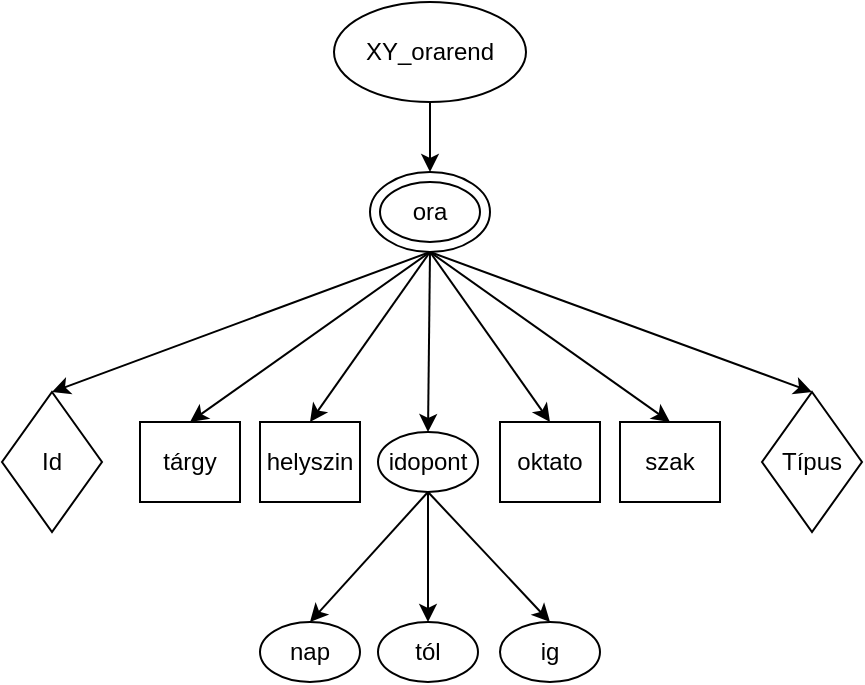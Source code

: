 <mxfile version="28.2.3">
  <diagram name="1 oldal" id="WHaW6EbZxiReuUSH6q5l">
    <mxGraphModel dx="868" dy="448" grid="1" gridSize="10" guides="1" tooltips="1" connect="1" arrows="1" fold="1" page="1" pageScale="1" pageWidth="827" pageHeight="1169" math="0" shadow="0">
      <root>
        <mxCell id="0" />
        <mxCell id="1" parent="0" />
        <mxCell id="aQVWFm8Lheq-TPfID-P6-27" style="edgeStyle=orthogonalEdgeStyle;rounded=0;orthogonalLoop=1;jettySize=auto;html=1;exitX=0.5;exitY=1;exitDx=0;exitDy=0;entryX=0.5;entryY=1;entryDx=0;entryDy=0;" parent="1" source="aQVWFm8Lheq-TPfID-P6-3" target="aQVWFm8Lheq-TPfID-P6-26" edge="1">
          <mxGeometry relative="1" as="geometry" />
        </mxCell>
        <mxCell id="aQVWFm8Lheq-TPfID-P6-3" value="XY_orarend" style="ellipse;whiteSpace=wrap;html=1;" parent="1" vertex="1">
          <mxGeometry x="366" y="10" width="96" height="50" as="geometry" />
        </mxCell>
        <mxCell id="aQVWFm8Lheq-TPfID-P6-4" value="ora" style="ellipse;whiteSpace=wrap;html=1;" parent="1" vertex="1">
          <mxGeometry x="389" y="100" width="50" height="30" as="geometry" />
        </mxCell>
        <mxCell id="aQVWFm8Lheq-TPfID-P6-6" value="tárgy" style="rounded=0;whiteSpace=wrap;html=1;" parent="1" vertex="1">
          <mxGeometry x="269" y="220" width="50" height="40" as="geometry" />
        </mxCell>
        <mxCell id="aQVWFm8Lheq-TPfID-P6-16" style="edgeStyle=orthogonalEdgeStyle;rounded=0;orthogonalLoop=1;jettySize=auto;html=1;exitX=0.5;exitY=1;exitDx=0;exitDy=0;entryX=0.5;entryY=0;entryDx=0;entryDy=0;" parent="1" source="aQVWFm8Lheq-TPfID-P6-7" target="aQVWFm8Lheq-TPfID-P6-9" edge="1">
          <mxGeometry relative="1" as="geometry" />
        </mxCell>
        <mxCell id="aQVWFm8Lheq-TPfID-P6-7" value="idopont" style="ellipse;whiteSpace=wrap;html=1;" parent="1" vertex="1">
          <mxGeometry x="388" y="225" width="50" height="30" as="geometry" />
        </mxCell>
        <mxCell id="aQVWFm8Lheq-TPfID-P6-8" value="nap" style="ellipse;whiteSpace=wrap;html=1;" parent="1" vertex="1">
          <mxGeometry x="329" y="320" width="50" height="30" as="geometry" />
        </mxCell>
        <mxCell id="aQVWFm8Lheq-TPfID-P6-9" value="tól" style="ellipse;whiteSpace=wrap;html=1;" parent="1" vertex="1">
          <mxGeometry x="388" y="320" width="50" height="30" as="geometry" />
        </mxCell>
        <mxCell id="aQVWFm8Lheq-TPfID-P6-10" value="ig" style="ellipse;whiteSpace=wrap;html=1;" parent="1" vertex="1">
          <mxGeometry x="449" y="320" width="50" height="30" as="geometry" />
        </mxCell>
        <mxCell id="aQVWFm8Lheq-TPfID-P6-11" value="helyszin" style="rounded=0;whiteSpace=wrap;html=1;" parent="1" vertex="1">
          <mxGeometry x="329" y="220" width="50" height="40" as="geometry" />
        </mxCell>
        <mxCell id="aQVWFm8Lheq-TPfID-P6-13" value="oktato" style="rounded=0;whiteSpace=wrap;html=1;" parent="1" vertex="1">
          <mxGeometry x="449" y="220" width="50" height="40" as="geometry" />
        </mxCell>
        <mxCell id="aQVWFm8Lheq-TPfID-P6-14" value="szak" style="rounded=0;whiteSpace=wrap;html=1;" parent="1" vertex="1">
          <mxGeometry x="509" y="220" width="50" height="40" as="geometry" />
        </mxCell>
        <mxCell id="aQVWFm8Lheq-TPfID-P6-26" value="" style="ellipse;whiteSpace=wrap;html=1;fillColor=none;direction=west;" parent="1" vertex="1">
          <mxGeometry x="384" y="95" width="60" height="40" as="geometry" />
        </mxCell>
        <mxCell id="w3MJ9or88PdQqG62RPLJ-1" value="" style="endArrow=classic;html=1;rounded=0;exitX=0.5;exitY=0;exitDx=0;exitDy=0;entryX=0.5;entryY=0;entryDx=0;entryDy=0;" edge="1" parent="1" source="aQVWFm8Lheq-TPfID-P6-26" target="aQVWFm8Lheq-TPfID-P6-7">
          <mxGeometry width="50" height="50" relative="1" as="geometry">
            <mxPoint x="400" y="270" as="sourcePoint" />
            <mxPoint x="450" y="220" as="targetPoint" />
          </mxGeometry>
        </mxCell>
        <mxCell id="w3MJ9or88PdQqG62RPLJ-2" value="" style="endArrow=classic;html=1;rounded=0;exitX=0.5;exitY=0;exitDx=0;exitDy=0;entryX=0.5;entryY=0;entryDx=0;entryDy=0;" edge="1" parent="1" source="aQVWFm8Lheq-TPfID-P6-26" target="aQVWFm8Lheq-TPfID-P6-13">
          <mxGeometry width="50" height="50" relative="1" as="geometry">
            <mxPoint x="400" y="270" as="sourcePoint" />
            <mxPoint x="450" y="220" as="targetPoint" />
          </mxGeometry>
        </mxCell>
        <mxCell id="w3MJ9or88PdQqG62RPLJ-3" value="" style="endArrow=classic;html=1;rounded=0;exitX=0.5;exitY=0;exitDx=0;exitDy=0;entryX=0.5;entryY=0;entryDx=0;entryDy=0;" edge="1" parent="1" source="aQVWFm8Lheq-TPfID-P6-26" target="aQVWFm8Lheq-TPfID-P6-14">
          <mxGeometry width="50" height="50" relative="1" as="geometry">
            <mxPoint x="440" y="180" as="sourcePoint" />
            <mxPoint x="500" y="265" as="targetPoint" />
          </mxGeometry>
        </mxCell>
        <mxCell id="w3MJ9or88PdQqG62RPLJ-4" value="" style="endArrow=classic;html=1;rounded=0;exitX=0.5;exitY=0;exitDx=0;exitDy=0;entryX=0.5;entryY=0;entryDx=0;entryDy=0;" edge="1" parent="1" source="aQVWFm8Lheq-TPfID-P6-26" target="aQVWFm8Lheq-TPfID-P6-11">
          <mxGeometry width="50" height="50" relative="1" as="geometry">
            <mxPoint x="550" y="160" as="sourcePoint" />
            <mxPoint x="610" y="245" as="targetPoint" />
          </mxGeometry>
        </mxCell>
        <mxCell id="w3MJ9or88PdQqG62RPLJ-5" value="" style="endArrow=classic;html=1;rounded=0;exitX=0.5;exitY=0;exitDx=0;exitDy=0;entryX=0.5;entryY=0;entryDx=0;entryDy=0;" edge="1" parent="1" source="aQVWFm8Lheq-TPfID-P6-26" target="aQVWFm8Lheq-TPfID-P6-6">
          <mxGeometry width="50" height="50" relative="1" as="geometry">
            <mxPoint x="620" y="170" as="sourcePoint" />
            <mxPoint x="680" y="255" as="targetPoint" />
          </mxGeometry>
        </mxCell>
        <mxCell id="w3MJ9or88PdQqG62RPLJ-6" value="" style="endArrow=classic;html=1;rounded=0;entryX=0.5;entryY=0;entryDx=0;entryDy=0;exitX=0.5;exitY=1;exitDx=0;exitDy=0;" edge="1" parent="1" source="aQVWFm8Lheq-TPfID-P6-7" target="aQVWFm8Lheq-TPfID-P6-10">
          <mxGeometry width="50" height="50" relative="1" as="geometry">
            <mxPoint x="400" y="280" as="sourcePoint" />
            <mxPoint x="450" y="220" as="targetPoint" />
          </mxGeometry>
        </mxCell>
        <mxCell id="w3MJ9or88PdQqG62RPLJ-7" value="" style="endArrow=classic;html=1;rounded=0;entryX=0.5;entryY=0;entryDx=0;entryDy=0;exitX=0.5;exitY=1;exitDx=0;exitDy=0;" edge="1" parent="1" source="aQVWFm8Lheq-TPfID-P6-7" target="aQVWFm8Lheq-TPfID-P6-8">
          <mxGeometry width="50" height="50" relative="1" as="geometry">
            <mxPoint x="410" y="260" as="sourcePoint" />
            <mxPoint x="450" y="220" as="targetPoint" />
          </mxGeometry>
        </mxCell>
        <mxCell id="w3MJ9or88PdQqG62RPLJ-10" value="Id" style="rhombus;whiteSpace=wrap;html=1;" vertex="1" parent="1">
          <mxGeometry x="200" y="205" width="50" height="70" as="geometry" />
        </mxCell>
        <mxCell id="w3MJ9or88PdQqG62RPLJ-11" value="Típus" style="rhombus;whiteSpace=wrap;html=1;" vertex="1" parent="1">
          <mxGeometry x="580" y="205" width="50" height="70" as="geometry" />
        </mxCell>
        <mxCell id="w3MJ9or88PdQqG62RPLJ-12" value="" style="endArrow=classic;html=1;rounded=0;exitX=0.5;exitY=0;exitDx=0;exitDy=0;entryX=0.5;entryY=0;entryDx=0;entryDy=0;" edge="1" parent="1" source="aQVWFm8Lheq-TPfID-P6-26" target="w3MJ9or88PdQqG62RPLJ-10">
          <mxGeometry width="50" height="50" relative="1" as="geometry">
            <mxPoint x="460" y="180" as="sourcePoint" />
            <mxPoint x="340" y="265" as="targetPoint" />
          </mxGeometry>
        </mxCell>
        <mxCell id="w3MJ9or88PdQqG62RPLJ-13" value="" style="endArrow=classic;html=1;rounded=0;exitX=0.5;exitY=0;exitDx=0;exitDy=0;entryX=0.5;entryY=0;entryDx=0;entryDy=0;" edge="1" parent="1" source="aQVWFm8Lheq-TPfID-P6-26" target="w3MJ9or88PdQqG62RPLJ-11">
          <mxGeometry width="50" height="50" relative="1" as="geometry">
            <mxPoint x="500" y="190" as="sourcePoint" />
            <mxPoint x="620" y="275" as="targetPoint" />
          </mxGeometry>
        </mxCell>
      </root>
    </mxGraphModel>
  </diagram>
</mxfile>
